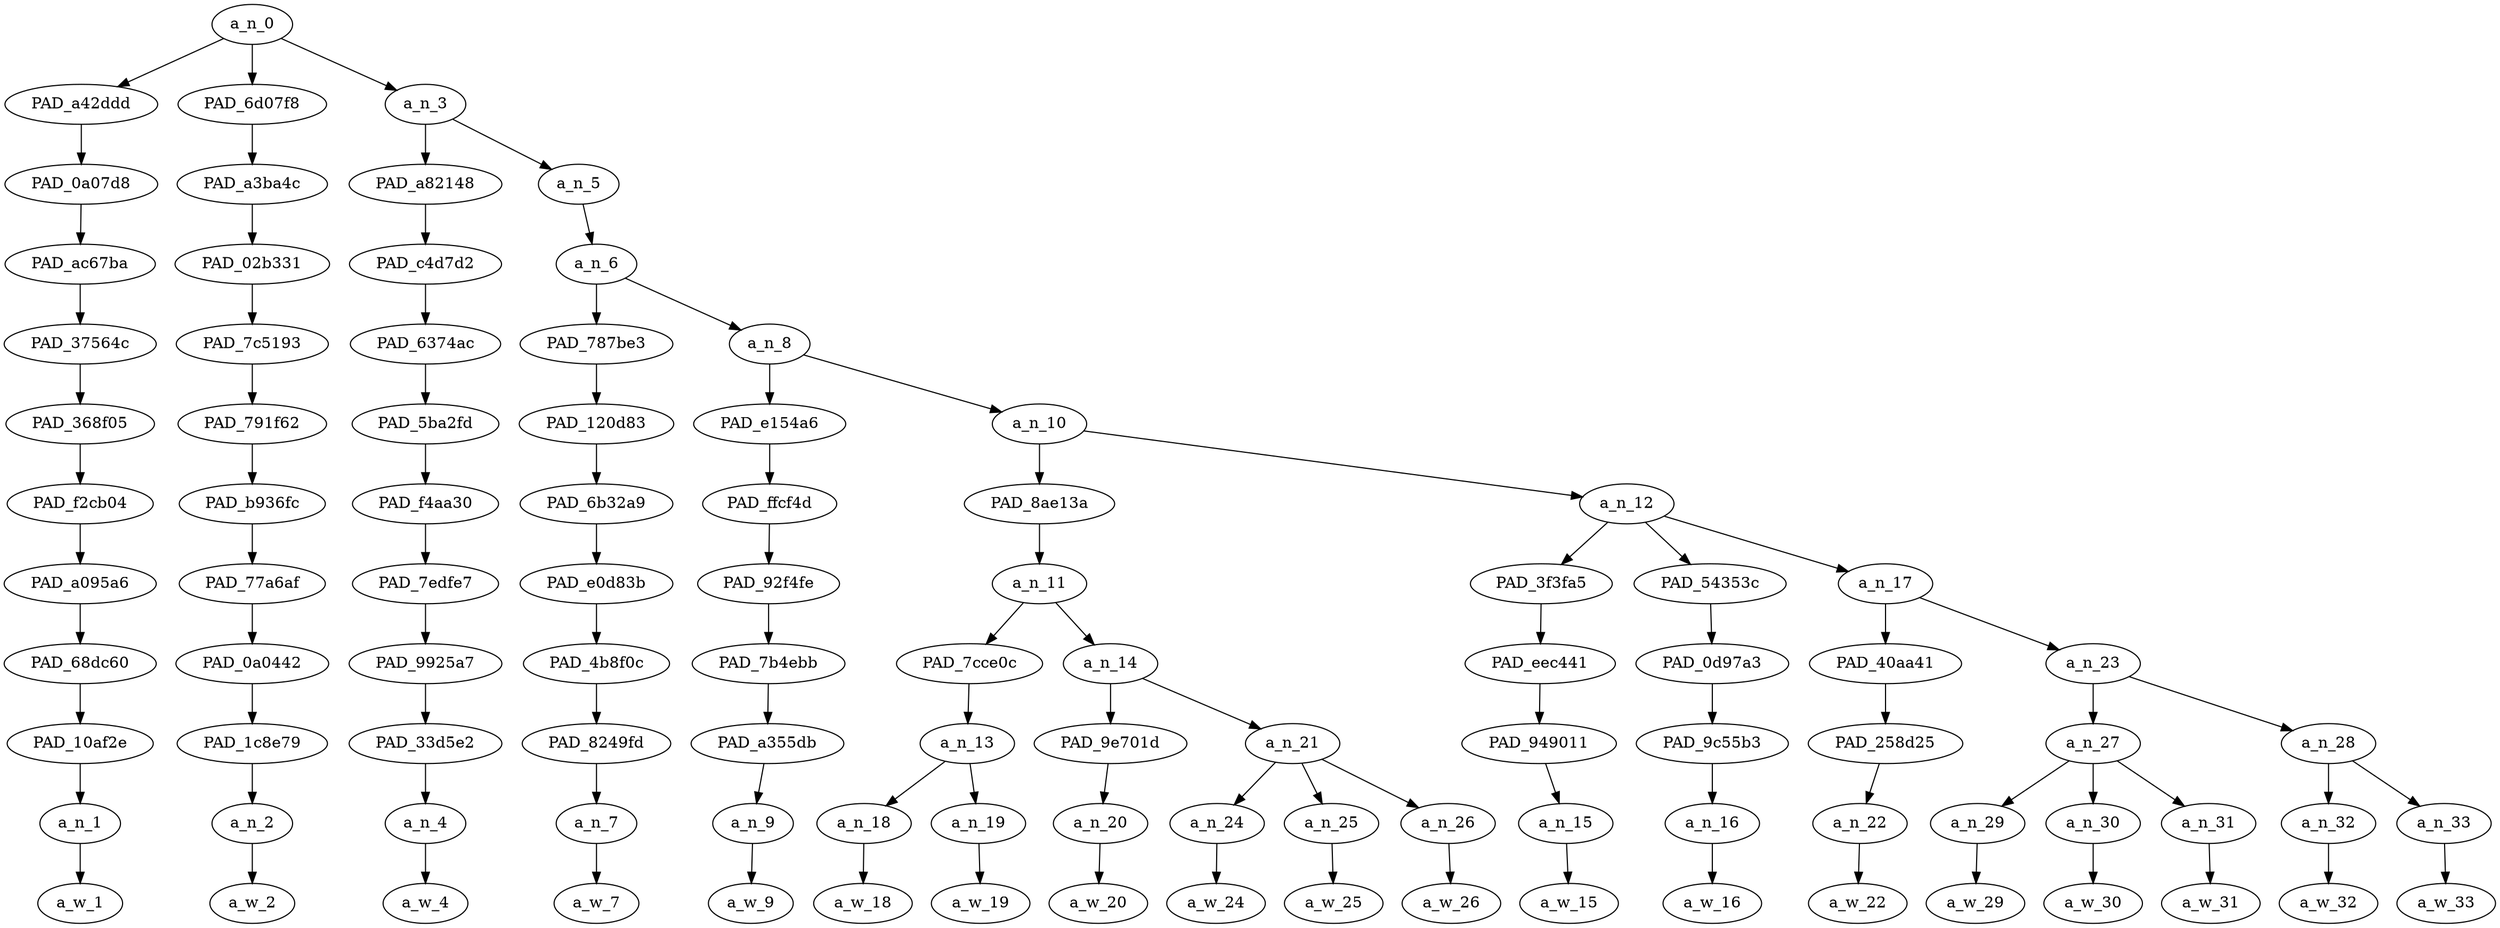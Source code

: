 strict digraph "" {
	a_n_0	[div_dir=1,
		index=0,
		level=11,
		pos="1.4852430555555554,11!",
		text_span="[0, 1, 2, 3, 4, 5, 6, 7, 8, 9, 10, 11, 12, 13, 14, 15, 16, 17, 18]",
		value=1.00000002];
	PAD_a42ddd	[div_dir=-1,
		index=0,
		level=10,
		pos="0.0,10!",
		text_span="[0]",
		value=0.02078703];
	a_n_0 -> PAD_a42ddd;
	PAD_6d07f8	[div_dir=-1,
		index=1,
		level=10,
		pos="1.0,10!",
		text_span="[1]",
		value=0.02095790];
	a_n_0 -> PAD_6d07f8;
	a_n_3	[div_dir=1,
		index=2,
		level=10,
		pos="3.4557291666666665,10!",
		text_span="[2, 3, 4, 5, 6, 7, 8, 9, 10, 11, 12, 13, 14, 15, 16, 17, 18]",
		value=0.95817340];
	a_n_0 -> a_n_3;
	PAD_0a07d8	[div_dir=-1,
		index=0,
		level=9,
		pos="0.0,9!",
		text_span="[0]",
		value=0.02078703];
	PAD_a42ddd -> PAD_0a07d8;
	PAD_ac67ba	[div_dir=-1,
		index=0,
		level=8,
		pos="0.0,8!",
		text_span="[0]",
		value=0.02078703];
	PAD_0a07d8 -> PAD_ac67ba;
	PAD_37564c	[div_dir=-1,
		index=0,
		level=7,
		pos="0.0,7!",
		text_span="[0]",
		value=0.02078703];
	PAD_ac67ba -> PAD_37564c;
	PAD_368f05	[div_dir=-1,
		index=0,
		level=6,
		pos="0.0,6!",
		text_span="[0]",
		value=0.02078703];
	PAD_37564c -> PAD_368f05;
	PAD_f2cb04	[div_dir=-1,
		index=0,
		level=5,
		pos="0.0,5!",
		text_span="[0]",
		value=0.02078703];
	PAD_368f05 -> PAD_f2cb04;
	PAD_a095a6	[div_dir=-1,
		index=0,
		level=4,
		pos="0.0,4!",
		text_span="[0]",
		value=0.02078703];
	PAD_f2cb04 -> PAD_a095a6;
	PAD_68dc60	[div_dir=-1,
		index=0,
		level=3,
		pos="0.0,3!",
		text_span="[0]",
		value=0.02078703];
	PAD_a095a6 -> PAD_68dc60;
	PAD_10af2e	[div_dir=-1,
		index=0,
		level=2,
		pos="0.0,2!",
		text_span="[0]",
		value=0.02078703];
	PAD_68dc60 -> PAD_10af2e;
	a_n_1	[div_dir=-1,
		index=0,
		level=1,
		pos="0.0,1!",
		text_span="[0]",
		value=0.02078703];
	PAD_10af2e -> a_n_1;
	a_w_1	[div_dir=0,
		index=0,
		level=0,
		pos="0,0!",
		text_span="[0]",
		value=somehow];
	a_n_1 -> a_w_1;
	PAD_a3ba4c	[div_dir=-1,
		index=1,
		level=9,
		pos="1.0,9!",
		text_span="[1]",
		value=0.02095790];
	PAD_6d07f8 -> PAD_a3ba4c;
	PAD_02b331	[div_dir=-1,
		index=1,
		level=8,
		pos="1.0,8!",
		text_span="[1]",
		value=0.02095790];
	PAD_a3ba4c -> PAD_02b331;
	PAD_7c5193	[div_dir=-1,
		index=1,
		level=7,
		pos="1.0,7!",
		text_span="[1]",
		value=0.02095790];
	PAD_02b331 -> PAD_7c5193;
	PAD_791f62	[div_dir=-1,
		index=1,
		level=6,
		pos="1.0,6!",
		text_span="[1]",
		value=0.02095790];
	PAD_7c5193 -> PAD_791f62;
	PAD_b936fc	[div_dir=-1,
		index=1,
		level=5,
		pos="1.0,5!",
		text_span="[1]",
		value=0.02095790];
	PAD_791f62 -> PAD_b936fc;
	PAD_77a6af	[div_dir=-1,
		index=1,
		level=4,
		pos="1.0,4!",
		text_span="[1]",
		value=0.02095790];
	PAD_b936fc -> PAD_77a6af;
	PAD_0a0442	[div_dir=-1,
		index=1,
		level=3,
		pos="1.0,3!",
		text_span="[1]",
		value=0.02095790];
	PAD_77a6af -> PAD_0a0442;
	PAD_1c8e79	[div_dir=-1,
		index=1,
		level=2,
		pos="1.0,2!",
		text_span="[1]",
		value=0.02095790];
	PAD_0a0442 -> PAD_1c8e79;
	a_n_2	[div_dir=-1,
		index=1,
		level=1,
		pos="1.0,1!",
		text_span="[1]",
		value=0.02095790];
	PAD_1c8e79 -> a_n_2;
	a_w_2	[div_dir=0,
		index=1,
		level=0,
		pos="1,0!",
		text_span="[1]",
		value=i];
	a_n_2 -> a_w_2;
	PAD_a82148	[div_dir=-1,
		index=2,
		level=9,
		pos="2.0,9!",
		text_span="[2]",
		value=0.02240287];
	a_n_3 -> PAD_a82148;
	a_n_5	[div_dir=1,
		index=3,
		level=9,
		pos="4.911458333333333,9!",
		text_span="[3, 4, 5, 6, 7, 8, 9, 10, 11, 12, 13, 14, 15, 16, 17, 18]",
		value=0.93567217];
	a_n_3 -> a_n_5;
	PAD_c4d7d2	[div_dir=-1,
		index=2,
		level=8,
		pos="2.0,8!",
		text_span="[2]",
		value=0.02240287];
	PAD_a82148 -> PAD_c4d7d2;
	PAD_6374ac	[div_dir=-1,
		index=2,
		level=7,
		pos="2.0,7!",
		text_span="[2]",
		value=0.02240287];
	PAD_c4d7d2 -> PAD_6374ac;
	PAD_5ba2fd	[div_dir=-1,
		index=2,
		level=6,
		pos="2.0,6!",
		text_span="[2]",
		value=0.02240287];
	PAD_6374ac -> PAD_5ba2fd;
	PAD_f4aa30	[div_dir=-1,
		index=2,
		level=5,
		pos="2.0,5!",
		text_span="[2]",
		value=0.02240287];
	PAD_5ba2fd -> PAD_f4aa30;
	PAD_7edfe7	[div_dir=-1,
		index=2,
		level=4,
		pos="2.0,4!",
		text_span="[2]",
		value=0.02240287];
	PAD_f4aa30 -> PAD_7edfe7;
	PAD_9925a7	[div_dir=-1,
		index=2,
		level=3,
		pos="2.0,3!",
		text_span="[2]",
		value=0.02240287];
	PAD_7edfe7 -> PAD_9925a7;
	PAD_33d5e2	[div_dir=-1,
		index=2,
		level=2,
		pos="2.0,2!",
		text_span="[2]",
		value=0.02240287];
	PAD_9925a7 -> PAD_33d5e2;
	a_n_4	[div_dir=-1,
		index=2,
		level=1,
		pos="2.0,1!",
		text_span="[2]",
		value=0.02240287];
	PAD_33d5e2 -> a_n_4;
	a_w_4	[div_dir=0,
		index=2,
		level=0,
		pos="2,0!",
		text_span="[2]",
		value=wish];
	a_n_4 -> a_w_4;
	a_n_6	[div_dir=1,
		index=3,
		level=8,
		pos="4.911458333333333,8!",
		text_span="[3, 4, 5, 6, 7, 8, 9, 10, 11, 12, 13, 14, 15, 16, 17, 18]",
		value=0.93554560];
	a_n_5 -> a_n_6;
	PAD_787be3	[div_dir=-1,
		index=3,
		level=7,
		pos="3.0,7!",
		text_span="[3]",
		value=0.02257752];
	a_n_6 -> PAD_787be3;
	a_n_8	[div_dir=1,
		index=4,
		level=7,
		pos="6.822916666666666,7!",
		text_span="[4, 5, 6, 7, 8, 9, 10, 11, 12, 13, 14, 15, 16, 17, 18]",
		value=0.91284152];
	a_n_6 -> a_n_8;
	PAD_120d83	[div_dir=-1,
		index=3,
		level=6,
		pos="3.0,6!",
		text_span="[3]",
		value=0.02257752];
	PAD_787be3 -> PAD_120d83;
	PAD_6b32a9	[div_dir=-1,
		index=3,
		level=5,
		pos="3.0,5!",
		text_span="[3]",
		value=0.02257752];
	PAD_120d83 -> PAD_6b32a9;
	PAD_e0d83b	[div_dir=-1,
		index=3,
		level=4,
		pos="3.0,4!",
		text_span="[3]",
		value=0.02257752];
	PAD_6b32a9 -> PAD_e0d83b;
	PAD_4b8f0c	[div_dir=-1,
		index=3,
		level=3,
		pos="3.0,3!",
		text_span="[3]",
		value=0.02257752];
	PAD_e0d83b -> PAD_4b8f0c;
	PAD_8249fd	[div_dir=-1,
		index=3,
		level=2,
		pos="3.0,2!",
		text_span="[3]",
		value=0.02257752];
	PAD_4b8f0c -> PAD_8249fd;
	a_n_7	[div_dir=-1,
		index=3,
		level=1,
		pos="3.0,1!",
		text_span="[3]",
		value=0.02257752];
	PAD_8249fd -> a_n_7;
	a_w_7	[div_dir=0,
		index=3,
		level=0,
		pos="3,0!",
		text_span="[3]",
		value=i1];
	a_n_7 -> a_w_7;
	PAD_e154a6	[div_dir=1,
		index=4,
		level=6,
		pos="4.0,6!",
		text_span="[4]",
		value=0.02076542];
	a_n_8 -> PAD_e154a6;
	a_n_10	[div_dir=1,
		index=5,
		level=6,
		pos="9.645833333333332,6!",
		text_span="[5, 6, 7, 8, 9, 10, 11, 12, 13, 14, 15, 16, 17, 18]",
		value=0.89192705];
	a_n_8 -> a_n_10;
	PAD_ffcf4d	[div_dir=1,
		index=4,
		level=5,
		pos="4.0,5!",
		text_span="[4]",
		value=0.02076542];
	PAD_e154a6 -> PAD_ffcf4d;
	PAD_92f4fe	[div_dir=1,
		index=4,
		level=4,
		pos="4.0,4!",
		text_span="[4]",
		value=0.02076542];
	PAD_ffcf4d -> PAD_92f4fe;
	PAD_7b4ebb	[div_dir=1,
		index=4,
		level=3,
		pos="4.0,3!",
		text_span="[4]",
		value=0.02076542];
	PAD_92f4fe -> PAD_7b4ebb;
	PAD_a355db	[div_dir=1,
		index=4,
		level=2,
		pos="4.0,2!",
		text_span="[4]",
		value=0.02076542];
	PAD_7b4ebb -> PAD_a355db;
	a_n_9	[div_dir=1,
		index=4,
		level=1,
		pos="4.0,1!",
		text_span="[4]",
		value=0.02076542];
	PAD_a355db -> a_n_9;
	a_w_9	[div_dir=0,
		index=4,
		level=0,
		pos="4,0!",
		text_span="[4]",
		value=was];
	a_n_9 -> a_w_9;
	PAD_8ae13a	[div_dir=1,
		index=5,
		level=5,
		pos="6.75,5!",
		text_span="[5, 6, 7, 8, 9, 10]",
		value=0.15651593];
	a_n_10 -> PAD_8ae13a;
	a_n_12	[div_dir=1,
		index=6,
		level=5,
		pos="12.541666666666666,5!",
		text_span="[11, 12, 13, 14, 15, 16, 17, 18]",
		value=0.73526192];
	a_n_10 -> a_n_12;
	a_n_11	[div_dir=1,
		index=5,
		level=4,
		pos="6.75,4!",
		text_span="[5, 6, 7, 8, 9, 10]",
		value=0.15651593];
	PAD_8ae13a -> a_n_11;
	PAD_7cce0c	[div_dir=1,
		index=5,
		level=3,
		pos="5.5,3!",
		text_span="[5, 6]",
		value=0.05426522];
	a_n_11 -> PAD_7cce0c;
	a_n_14	[div_dir=1,
		index=6,
		level=3,
		pos="8.0,3!",
		text_span="[7, 8, 9, 10]",
		value=0.10214999];
	a_n_11 -> a_n_14;
	a_n_13	[div_dir=1,
		index=5,
		level=2,
		pos="5.5,2!",
		text_span="[5, 6]",
		value=0.05426522];
	PAD_7cce0c -> a_n_13;
	a_n_18	[div_dir=1,
		index=5,
		level=1,
		pos="5.0,1!",
		text_span="[5]",
		value=0.02132468];
	a_n_13 -> a_n_18;
	a_n_19	[div_dir=-1,
		index=6,
		level=1,
		pos="6.0,1!",
		text_span="[6]",
		value=0.03291680];
	a_n_13 -> a_n_19;
	a_w_18	[div_dir=0,
		index=5,
		level=0,
		pos="5,0!",
		text_span="[5]",
		value=the];
	a_n_18 -> a_w_18;
	a_w_19	[div_dir=0,
		index=6,
		level=0,
		pos="6,0!",
		text_span="[6]",
		value=man];
	a_n_19 -> a_w_19;
	PAD_9e701d	[div_dir=1,
		index=6,
		level=2,
		pos="7.0,2!",
		text_span="[7]",
		value=0.01924800];
	a_n_14 -> PAD_9e701d;
	a_n_21	[div_dir=1,
		index=7,
		level=2,
		pos="9.0,2!",
		text_span="[8, 9, 10]",
		value=0.08279536];
	a_n_14 -> a_n_21;
	a_n_20	[div_dir=1,
		index=7,
		level=1,
		pos="7.0,1!",
		text_span="[7]",
		value=0.01924800];
	PAD_9e701d -> a_n_20;
	a_w_20	[div_dir=0,
		index=7,
		level=0,
		pos="7,0!",
		text_span="[7]",
		value=with];
	a_n_20 -> a_w_20;
	a_n_24	[div_dir=1,
		index=8,
		level=1,
		pos="8.0,1!",
		text_span="[8]",
		value=0.02106914];
	a_n_21 -> a_n_24;
	a_n_25	[div_dir=1,
		index=9,
		level=1,
		pos="9.0,1!",
		text_span="[9]",
		value=0.03465390];
	a_n_21 -> a_n_25;
	a_n_26	[div_dir=1,
		index=10,
		level=1,
		pos="10.0,1!",
		text_span="[10]",
		value=0.02695893];
	a_n_21 -> a_n_26;
	a_w_24	[div_dir=0,
		index=8,
		level=0,
		pos="8,0!",
		text_span="[8]",
		value=the1];
	a_n_24 -> a_w_24;
	a_w_25	[div_dir=0,
		index=9,
		level=0,
		pos="9,0!",
		text_span="[9]",
		value=white];
	a_n_25 -> a_w_25;
	a_w_26	[div_dir=0,
		index=10,
		level=0,
		pos="10,0!",
		text_span="[10]",
		value=today];
	a_n_26 -> a_w_26;
	PAD_3f3fa5	[div_dir=1,
		index=6,
		level=4,
		pos="11.0,4!",
		text_span="[11]",
		value=0.02900312];
	a_n_12 -> PAD_3f3fa5;
	PAD_54353c	[div_dir=-1,
		index=7,
		level=4,
		pos="12.0,4!",
		text_span="[12]",
		value=0.02961585];
	a_n_12 -> PAD_54353c;
	a_n_17	[div_dir=1,
		index=8,
		level=4,
		pos="14.625,4!",
		text_span="[13, 14, 15, 16, 17, 18]",
		value=0.67653240];
	a_n_12 -> a_n_17;
	PAD_eec441	[div_dir=1,
		index=7,
		level=3,
		pos="11.0,3!",
		text_span="[11]",
		value=0.02900312];
	PAD_3f3fa5 -> PAD_eec441;
	PAD_949011	[div_dir=1,
		index=8,
		level=2,
		pos="11.0,2!",
		text_span="[11]",
		value=0.02900312];
	PAD_eec441 -> PAD_949011;
	a_n_15	[div_dir=1,
		index=11,
		level=1,
		pos="11.0,1!",
		text_span="[11]",
		value=0.02900312];
	PAD_949011 -> a_n_15;
	a_w_15	[div_dir=0,
		index=11,
		level=0,
		pos="11,0!",
		text_span="[11]",
		value=😅];
	a_n_15 -> a_w_15;
	PAD_0d97a3	[div_dir=-1,
		index=8,
		level=3,
		pos="12.0,3!",
		text_span="[12]",
		value=0.02961585];
	PAD_54353c -> PAD_0d97a3;
	PAD_9c55b3	[div_dir=-1,
		index=9,
		level=2,
		pos="12.0,2!",
		text_span="[12]",
		value=0.02961585];
	PAD_0d97a3 -> PAD_9c55b3;
	a_n_16	[div_dir=-1,
		index=12,
		level=1,
		pos="12.0,1!",
		text_span="[12]",
		value=0.02961585];
	PAD_9c55b3 -> a_n_16;
	a_w_16	[div_dir=0,
		index=12,
		level=0,
		pos="12,0!",
		text_span="[12]",
		value=god];
	a_n_16 -> a_w_16;
	PAD_40aa41	[div_dir=-1,
		index=9,
		level=3,
		pos="13.0,3!",
		text_span="[13]",
		value=0.06015898];
	a_n_17 -> PAD_40aa41;
	a_n_23	[div_dir=1,
		index=10,
		level=3,
		pos="16.25,3!",
		text_span="[14, 15, 16, 17, 18]",
		value=0.61627391];
	a_n_17 -> a_n_23;
	PAD_258d25	[div_dir=-1,
		index=10,
		level=2,
		pos="13.0,2!",
		text_span="[13]",
		value=0.06015898];
	PAD_40aa41 -> PAD_258d25;
	a_n_22	[div_dir=-1,
		index=13,
		level=1,
		pos="13.0,1!",
		text_span="[13]",
		value=0.06015898];
	PAD_258d25 -> a_n_22;
	a_w_22	[div_dir=0,
		index=13,
		level=0,
		pos="13,0!",
		text_span="[13]",
		value=bless];
	a_n_22 -> a_w_22;
	a_n_27	[div_dir=1,
		index=11,
		level=2,
		pos="15.0,2!",
		text_span="[14, 15, 16]",
		value=0.53130508];
	a_n_23 -> a_n_27;
	a_n_28	[div_dir=1,
		index=12,
		level=2,
		pos="17.5,2!",
		text_span="[17, 18]",
		value=0.08472422];
	a_n_23 -> a_n_28;
	a_n_29	[div_dir=-1,
		index=14,
		level=1,
		pos="14.0,1!",
		text_span="[14]",
		value=0.04860026];
	a_n_27 -> a_n_29;
	a_n_30	[div_dir=1,
		index=15,
		level=1,
		pos="15.0,1!",
		text_span="[15]",
		value=0.13329040];
	a_n_27 -> a_n_30;
	a_n_31	[div_dir=1,
		index=16,
		level=1,
		pos="16.0,1!",
		text_span="[16]",
		value=0.34914411];
	a_n_27 -> a_n_31;
	a_w_29	[div_dir=0,
		index=14,
		level=0,
		pos="14,0!",
		text_span="[14]",
		value=the2];
	a_n_29 -> a_w_29;
	a_w_30	[div_dir=0,
		index=15,
		level=0,
		pos="15,0!",
		text_span="[15]",
		value=trap];
	a_n_30 -> a_w_30;
	a_w_31	[div_dir=0,
		index=16,
		level=0,
		pos="16,0!",
		text_span="[16]",
		value=niggas];
	a_n_31 -> a_w_31;
	a_n_32	[div_dir=1,
		index=17,
		level=1,
		pos="17.0,1!",
		text_span="[17]",
		value=0.04758696];
	a_n_28 -> a_n_32;
	a_n_33	[div_dir=-1,
		index=18,
		level=1,
		pos="18.0,1!",
		text_span="[18]",
		value=0.03711379];
	a_n_28 -> a_n_33;
	a_w_32	[div_dir=0,
		index=17,
		level=0,
		pos="17,0!",
		text_span="[17]",
		value=happy];
	a_n_32 -> a_w_32;
	a_w_33	[div_dir=0,
		index=18,
		level=0,
		pos="18,0!",
		text_span="[18]",
		value=october];
	a_n_33 -> a_w_33;
}
